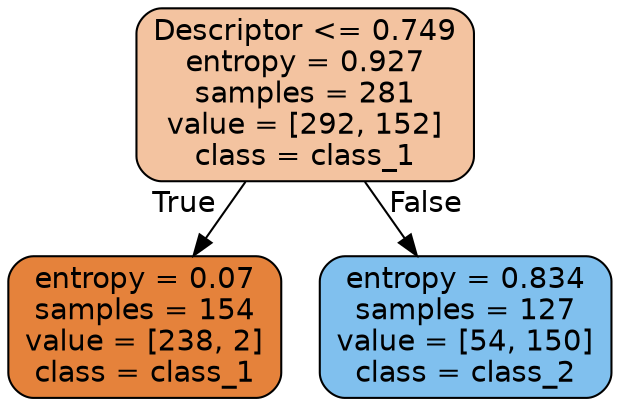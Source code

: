 digraph Tree {
node [shape=box, style="filled, rounded", color="black", fontname="helvetica"] ;
edge [fontname="helvetica"] ;
0 [label="Descriptor <= 0.749\nentropy = 0.927\nsamples = 281\nvalue = [292, 152]\nclass = class_1", fillcolor="#f3c3a0"] ;
1 [label="entropy = 0.07\nsamples = 154\nvalue = [238, 2]\nclass = class_1", fillcolor="#e5823b"] ;
0 -> 1 [labeldistance=2.5, labelangle=45, headlabel="True"] ;
2 [label="entropy = 0.834\nsamples = 127\nvalue = [54, 150]\nclass = class_2", fillcolor="#80c0ee"] ;
0 -> 2 [labeldistance=2.5, labelangle=-45, headlabel="False"] ;
}